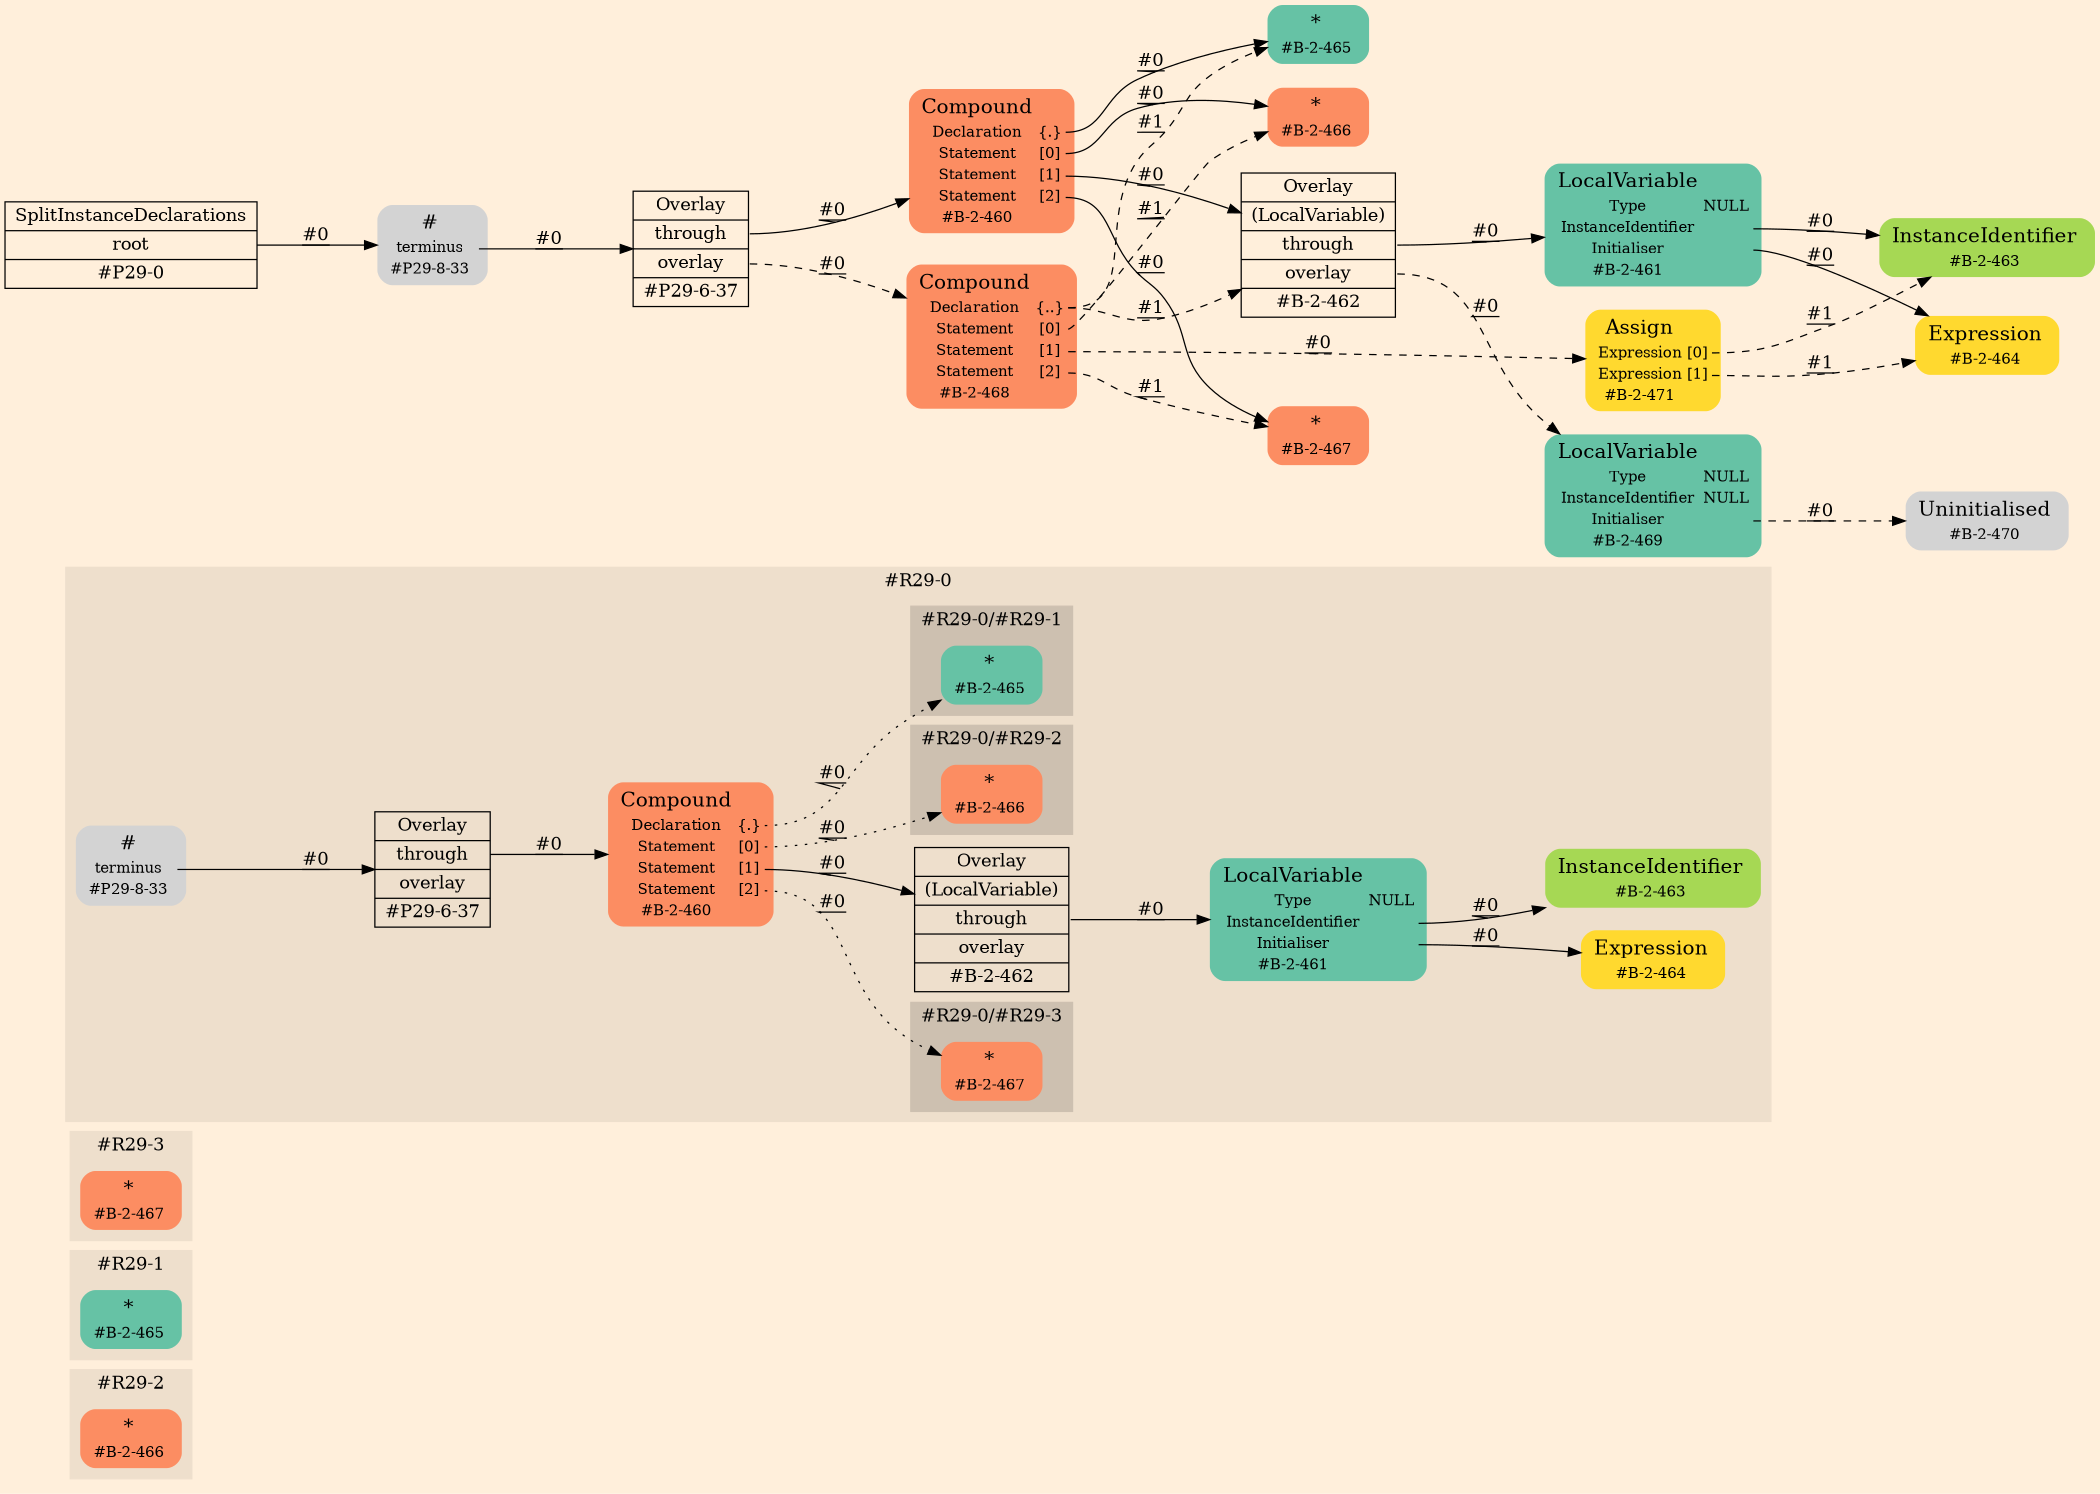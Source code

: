 digraph Inferno {
graph [
    rankdir = "LR"
    ranksep = 1.0
    size = "14,20"
    bgcolor = antiquewhite1
    color = black
    fontcolor = black
];
node [
];
// -------------------- figure #R29-2 --------------------
subgraph "cluster#R29-2" {
    label = "#R29-2"
    style = "filled"
    color = antiquewhite2
    "#R29-2/#B-2-466" [
        shape = "plaintext"
        fillcolor = "/set28/2"
        label = <<TABLE BORDER="0" CELLBORDER="0" CELLSPACING="0">
         <TR><TD><FONT POINT-SIZE="16.0">*</FONT></TD><TD></TD></TR>
         <TR><TD>#B-2-466</TD><TD PORT="port0"></TD></TR>
        </TABLE>>
        style = "rounded,filled"
        fontsize = "12"
    ];
    
}


// -------------------- figure #R29-1 --------------------
subgraph "cluster#R29-1" {
    label = "#R29-1"
    style = "filled"
    color = antiquewhite2
    "#R29-1/#B-2-465" [
        shape = "plaintext"
        fillcolor = "/set28/1"
        label = <<TABLE BORDER="0" CELLBORDER="0" CELLSPACING="0">
         <TR><TD><FONT POINT-SIZE="16.0">*</FONT></TD><TD></TD></TR>
         <TR><TD>#B-2-465</TD><TD PORT="port0"></TD></TR>
        </TABLE>>
        style = "rounded,filled"
        fontsize = "12"
    ];
    
}


// -------------------- figure #R29-3 --------------------
subgraph "cluster#R29-3" {
    label = "#R29-3"
    style = "filled"
    color = antiquewhite2
    "#R29-3/#B-2-467" [
        shape = "plaintext"
        fillcolor = "/set28/2"
        label = <<TABLE BORDER="0" CELLBORDER="0" CELLSPACING="0">
         <TR><TD><FONT POINT-SIZE="16.0">*</FONT></TD><TD></TD></TR>
         <TR><TD>#B-2-467</TD><TD PORT="port0"></TD></TR>
        </TABLE>>
        style = "rounded,filled"
        fontsize = "12"
    ];
    
}


// -------------------- figure #R29-0 --------------------
subgraph "cluster#R29-0" {
    label = "#R29-0"
    style = "filled"
    color = antiquewhite2
    "#R29-0/#B-2-463" [
        shape = "plaintext"
        fillcolor = "/set28/5"
        label = <<TABLE BORDER="0" CELLBORDER="0" CELLSPACING="0">
         <TR><TD><FONT POINT-SIZE="16.0">InstanceIdentifier</FONT></TD><TD></TD></TR>
         <TR><TD>#B-2-463</TD><TD PORT="port0"></TD></TR>
        </TABLE>>
        style = "rounded,filled"
        fontsize = "12"
    ];
    
    "#R29-0/#P29-6-37" [
        shape = "record"
        fillcolor = antiquewhite2
        label = "<fixed> Overlay | <port0> through | <port1> overlay | <port2> #P29-6-37"
        style = "filled"
        fontsize = "14"
        color = black
        fontcolor = black
    ];
    
    "#R29-0/#P29-8-33" [
        shape = "plaintext"
        label = <<TABLE BORDER="0" CELLBORDER="0" CELLSPACING="0">
         <TR><TD><FONT POINT-SIZE="16.0">#</FONT></TD><TD></TD></TR>
         <TR><TD>terminus</TD><TD PORT="port0"></TD></TR>
         <TR><TD>#P29-8-33</TD><TD PORT="port1"></TD></TR>
        </TABLE>>
        style = "rounded,filled"
        fontsize = "12"
    ];
    
    "#R29-0/#B-2-461" [
        shape = "plaintext"
        fillcolor = "/set28/1"
        label = <<TABLE BORDER="0" CELLBORDER="0" CELLSPACING="0">
         <TR><TD><FONT POINT-SIZE="16.0">LocalVariable</FONT></TD><TD></TD></TR>
         <TR><TD>Type</TD><TD PORT="port0">NULL</TD></TR>
         <TR><TD>InstanceIdentifier</TD><TD PORT="port1"></TD></TR>
         <TR><TD>Initialiser</TD><TD PORT="port2"></TD></TR>
         <TR><TD>#B-2-461</TD><TD PORT="port3"></TD></TR>
        </TABLE>>
        style = "rounded,filled"
        fontsize = "12"
    ];
    
    "#R29-0/#B-2-464" [
        shape = "plaintext"
        fillcolor = "/set28/6"
        label = <<TABLE BORDER="0" CELLBORDER="0" CELLSPACING="0">
         <TR><TD><FONT POINT-SIZE="16.0">Expression</FONT></TD><TD></TD></TR>
         <TR><TD>#B-2-464</TD><TD PORT="port0"></TD></TR>
        </TABLE>>
        style = "rounded,filled"
        fontsize = "12"
    ];
    
    "#R29-0/#B-2-460" [
        shape = "plaintext"
        fillcolor = "/set28/2"
        label = <<TABLE BORDER="0" CELLBORDER="0" CELLSPACING="0">
         <TR><TD><FONT POINT-SIZE="16.0">Compound</FONT></TD><TD></TD></TR>
         <TR><TD>Declaration</TD><TD PORT="port0">{.}</TD></TR>
         <TR><TD>Statement</TD><TD PORT="port1">[0]</TD></TR>
         <TR><TD>Statement</TD><TD PORT="port2">[1]</TD></TR>
         <TR><TD>Statement</TD><TD PORT="port3">[2]</TD></TR>
         <TR><TD>#B-2-460</TD><TD PORT="port4"></TD></TR>
        </TABLE>>
        style = "rounded,filled"
        fontsize = "12"
    ];
    
    "#R29-0/#B-2-462" [
        shape = "record"
        fillcolor = antiquewhite2
        label = "<fixed> Overlay | <port0> (LocalVariable) | <port1> through | <port2> overlay | <port3> #B-2-462"
        style = "filled"
        fontsize = "14"
        color = black
        fontcolor = black
    ];
    
    subgraph "cluster#R29-0/#R29-3" {
        label = "#R29-0/#R29-3"
        style = "filled"
        color = antiquewhite3
        "#R29-0/#0/#B-2-467" [
            shape = "plaintext"
            fillcolor = "/set28/2"
            label = <<TABLE BORDER="0" CELLBORDER="0" CELLSPACING="0">
             <TR><TD><FONT POINT-SIZE="16.0">*</FONT></TD><TD></TD></TR>
             <TR><TD>#B-2-467</TD><TD PORT="port0"></TD></TR>
            </TABLE>>
            style = "rounded,filled"
            fontsize = "12"
        ];
        
    }
    
    subgraph "cluster#R29-0/#R29-1" {
        label = "#R29-0/#R29-1"
        style = "filled"
        color = antiquewhite3
        "#R29-0/#0/#B-2-465" [
            shape = "plaintext"
            fillcolor = "/set28/1"
            label = <<TABLE BORDER="0" CELLBORDER="0" CELLSPACING="0">
             <TR><TD><FONT POINT-SIZE="16.0">*</FONT></TD><TD></TD></TR>
             <TR><TD>#B-2-465</TD><TD PORT="port0"></TD></TR>
            </TABLE>>
            style = "rounded,filled"
            fontsize = "12"
        ];
        
    }
    
    subgraph "cluster#R29-0/#R29-2" {
        label = "#R29-0/#R29-2"
        style = "filled"
        color = antiquewhite3
        "#R29-0/#0/#B-2-466" [
            shape = "plaintext"
            fillcolor = "/set28/2"
            label = <<TABLE BORDER="0" CELLBORDER="0" CELLSPACING="0">
             <TR><TD><FONT POINT-SIZE="16.0">*</FONT></TD><TD></TD></TR>
             <TR><TD>#B-2-466</TD><TD PORT="port0"></TD></TR>
            </TABLE>>
            style = "rounded,filled"
            fontsize = "12"
        ];
        
    }
    
}


// -------------------- transformation figure --------------------
"CR#P29-0" [
    shape = "record"
    fillcolor = antiquewhite1
    label = "<fixed> SplitInstanceDeclarations | <port0> root | <port1> #P29-0"
    style = "filled"
    fontsize = "14"
    color = black
    fontcolor = black
];

"#P29-8-33" [
    shape = "plaintext"
    label = <<TABLE BORDER="0" CELLBORDER="0" CELLSPACING="0">
     <TR><TD><FONT POINT-SIZE="16.0">#</FONT></TD><TD></TD></TR>
     <TR><TD>terminus</TD><TD PORT="port0"></TD></TR>
     <TR><TD>#P29-8-33</TD><TD PORT="port1"></TD></TR>
    </TABLE>>
    style = "rounded,filled"
    fontsize = "12"
];

"#P29-6-37" [
    shape = "record"
    fillcolor = antiquewhite1
    label = "<fixed> Overlay | <port0> through | <port1> overlay | <port2> #P29-6-37"
    style = "filled"
    fontsize = "14"
    color = black
    fontcolor = black
];

"#B-2-460" [
    shape = "plaintext"
    fillcolor = "/set28/2"
    label = <<TABLE BORDER="0" CELLBORDER="0" CELLSPACING="0">
     <TR><TD><FONT POINT-SIZE="16.0">Compound</FONT></TD><TD></TD></TR>
     <TR><TD>Declaration</TD><TD PORT="port0">{.}</TD></TR>
     <TR><TD>Statement</TD><TD PORT="port1">[0]</TD></TR>
     <TR><TD>Statement</TD><TD PORT="port2">[1]</TD></TR>
     <TR><TD>Statement</TD><TD PORT="port3">[2]</TD></TR>
     <TR><TD>#B-2-460</TD><TD PORT="port4"></TD></TR>
    </TABLE>>
    style = "rounded,filled"
    fontsize = "12"
];

"#B-2-465" [
    shape = "plaintext"
    fillcolor = "/set28/1"
    label = <<TABLE BORDER="0" CELLBORDER="0" CELLSPACING="0">
     <TR><TD><FONT POINT-SIZE="16.0">*</FONT></TD><TD></TD></TR>
     <TR><TD>#B-2-465</TD><TD PORT="port0"></TD></TR>
    </TABLE>>
    style = "rounded,filled"
    fontsize = "12"
];

"#B-2-466" [
    shape = "plaintext"
    fillcolor = "/set28/2"
    label = <<TABLE BORDER="0" CELLBORDER="0" CELLSPACING="0">
     <TR><TD><FONT POINT-SIZE="16.0">*</FONT></TD><TD></TD></TR>
     <TR><TD>#B-2-466</TD><TD PORT="port0"></TD></TR>
    </TABLE>>
    style = "rounded,filled"
    fontsize = "12"
];

"#B-2-462" [
    shape = "record"
    fillcolor = antiquewhite1
    label = "<fixed> Overlay | <port0> (LocalVariable) | <port1> through | <port2> overlay | <port3> #B-2-462"
    style = "filled"
    fontsize = "14"
    color = black
    fontcolor = black
];

"#B-2-461" [
    shape = "plaintext"
    fillcolor = "/set28/1"
    label = <<TABLE BORDER="0" CELLBORDER="0" CELLSPACING="0">
     <TR><TD><FONT POINT-SIZE="16.0">LocalVariable</FONT></TD><TD></TD></TR>
     <TR><TD>Type</TD><TD PORT="port0">NULL</TD></TR>
     <TR><TD>InstanceIdentifier</TD><TD PORT="port1"></TD></TR>
     <TR><TD>Initialiser</TD><TD PORT="port2"></TD></TR>
     <TR><TD>#B-2-461</TD><TD PORT="port3"></TD></TR>
    </TABLE>>
    style = "rounded,filled"
    fontsize = "12"
];

"#B-2-463" [
    shape = "plaintext"
    fillcolor = "/set28/5"
    label = <<TABLE BORDER="0" CELLBORDER="0" CELLSPACING="0">
     <TR><TD><FONT POINT-SIZE="16.0">InstanceIdentifier</FONT></TD><TD></TD></TR>
     <TR><TD>#B-2-463</TD><TD PORT="port0"></TD></TR>
    </TABLE>>
    style = "rounded,filled"
    fontsize = "12"
];

"#B-2-464" [
    shape = "plaintext"
    fillcolor = "/set28/6"
    label = <<TABLE BORDER="0" CELLBORDER="0" CELLSPACING="0">
     <TR><TD><FONT POINT-SIZE="16.0">Expression</FONT></TD><TD></TD></TR>
     <TR><TD>#B-2-464</TD><TD PORT="port0"></TD></TR>
    </TABLE>>
    style = "rounded,filled"
    fontsize = "12"
];

"#B-2-469" [
    shape = "plaintext"
    fillcolor = "/set28/1"
    label = <<TABLE BORDER="0" CELLBORDER="0" CELLSPACING="0">
     <TR><TD><FONT POINT-SIZE="16.0">LocalVariable</FONT></TD><TD></TD></TR>
     <TR><TD>Type</TD><TD PORT="port0">NULL</TD></TR>
     <TR><TD>InstanceIdentifier</TD><TD PORT="port1">NULL</TD></TR>
     <TR><TD>Initialiser</TD><TD PORT="port2"></TD></TR>
     <TR><TD>#B-2-469</TD><TD PORT="port3"></TD></TR>
    </TABLE>>
    style = "rounded,filled"
    fontsize = "12"
];

"#B-2-470" [
    shape = "plaintext"
    label = <<TABLE BORDER="0" CELLBORDER="0" CELLSPACING="0">
     <TR><TD><FONT POINT-SIZE="16.0">Uninitialised</FONT></TD><TD></TD></TR>
     <TR><TD>#B-2-470</TD><TD PORT="port0"></TD></TR>
    </TABLE>>
    style = "rounded,filled"
    fontsize = "12"
];

"#B-2-467" [
    shape = "plaintext"
    fillcolor = "/set28/2"
    label = <<TABLE BORDER="0" CELLBORDER="0" CELLSPACING="0">
     <TR><TD><FONT POINT-SIZE="16.0">*</FONT></TD><TD></TD></TR>
     <TR><TD>#B-2-467</TD><TD PORT="port0"></TD></TR>
    </TABLE>>
    style = "rounded,filled"
    fontsize = "12"
];

"#B-2-468" [
    shape = "plaintext"
    fillcolor = "/set28/2"
    label = <<TABLE BORDER="0" CELLBORDER="0" CELLSPACING="0">
     <TR><TD><FONT POINT-SIZE="16.0">Compound</FONT></TD><TD></TD></TR>
     <TR><TD>Declaration</TD><TD PORT="port0">{..}</TD></TR>
     <TR><TD>Statement</TD><TD PORT="port1">[0]</TD></TR>
     <TR><TD>Statement</TD><TD PORT="port2">[1]</TD></TR>
     <TR><TD>Statement</TD><TD PORT="port3">[2]</TD></TR>
     <TR><TD>#B-2-468</TD><TD PORT="port4"></TD></TR>
    </TABLE>>
    style = "rounded,filled"
    fontsize = "12"
];

"#B-2-471" [
    shape = "plaintext"
    fillcolor = "/set28/6"
    label = <<TABLE BORDER="0" CELLBORDER="0" CELLSPACING="0">
     <TR><TD><FONT POINT-SIZE="16.0">Assign</FONT></TD><TD></TD></TR>
     <TR><TD>Expression</TD><TD PORT="port0">[0]</TD></TR>
     <TR><TD>Expression</TD><TD PORT="port1">[1]</TD></TR>
     <TR><TD>#B-2-471</TD><TD PORT="port2"></TD></TR>
    </TABLE>>
    style = "rounded,filled"
    fontsize = "12"
];



// -------------------- links --------------------
// links for block CR#P29-0
"CR#P29-0":port0 -> "#P29-8-33" [
    style="solid"
    label = "#0"
    decorate = true
    color = black
    fontcolor = black
];

// links for block #P29-8-33
"#P29-8-33":port0 -> "#P29-6-37" [
    style="solid"
    label = "#0"
    decorate = true
    color = black
    fontcolor = black
];

// links for block #P29-6-37
"#P29-6-37":port0 -> "#B-2-460" [
    style="solid"
    label = "#0"
    decorate = true
    color = black
    fontcolor = black
];

"#P29-6-37":port1 -> "#B-2-468" [
    style="dashed"
    label = "#0"
    decorate = true
    color = black
    fontcolor = black
];

// links for block #B-2-460
"#B-2-460":port0 -> "#B-2-465" [
    style="solid"
    label = "#0"
    decorate = true
    color = black
    fontcolor = black
];

"#B-2-460":port1 -> "#B-2-466" [
    style="solid"
    label = "#0"
    decorate = true
    color = black
    fontcolor = black
];

"#B-2-460":port2 -> "#B-2-462" [
    style="solid"
    label = "#0"
    decorate = true
    color = black
    fontcolor = black
];

"#B-2-460":port3 -> "#B-2-467" [
    style="solid"
    label = "#0"
    decorate = true
    color = black
    fontcolor = black
];

// links for block #B-2-465
// links for block #B-2-466
// links for block #B-2-462
"#B-2-462":port1 -> "#B-2-461" [
    style="solid"
    label = "#0"
    decorate = true
    color = black
    fontcolor = black
];

"#B-2-462":port2 -> "#B-2-469" [
    style="dashed"
    label = "#0"
    decorate = true
    color = black
    fontcolor = black
];

// links for block #B-2-461
"#B-2-461":port1 -> "#B-2-463" [
    style="solid"
    label = "#0"
    decorate = true
    color = black
    fontcolor = black
];

"#B-2-461":port2 -> "#B-2-464" [
    style="solid"
    label = "#0"
    decorate = true
    color = black
    fontcolor = black
];

// links for block #B-2-463
// links for block #B-2-464
// links for block #B-2-469
"#B-2-469":port2 -> "#B-2-470" [
    style="dashed"
    label = "#0"
    decorate = true
    color = black
    fontcolor = black
];

// links for block #B-2-470
// links for block #B-2-467
// links for block #B-2-468
"#B-2-468":port0 -> "#B-2-462" [
    style="dashed"
    label = "#1"
    decorate = true
    color = black
    fontcolor = black
];

"#B-2-468":port0 -> "#B-2-465" [
    style="dashed"
    label = "#1"
    decorate = true
    color = black
    fontcolor = black
];

"#B-2-468":port1 -> "#B-2-466" [
    style="dashed"
    label = "#1"
    decorate = true
    color = black
    fontcolor = black
];

"#B-2-468":port2 -> "#B-2-471" [
    style="dashed"
    label = "#0"
    decorate = true
    color = black
    fontcolor = black
];

"#B-2-468":port3 -> "#B-2-467" [
    style="dashed"
    label = "#1"
    decorate = true
    color = black
    fontcolor = black
];

// links for block #B-2-471
"#B-2-471":port0 -> "#B-2-463" [
    style="dashed"
    label = "#1"
    decorate = true
    color = black
    fontcolor = black
];

"#B-2-471":port1 -> "#B-2-464" [
    style="dashed"
    label = "#1"
    decorate = true
    color = black
    fontcolor = black
];

// links for block #R29-0/#B-2-463
// links for block #R29-0/#P29-6-37
"#R29-0/#P29-6-37":port0 -> "#R29-0/#B-2-460" [
    style="solid"
    label = "#0"
    decorate = true
    color = black
    fontcolor = black
];

// links for block #R29-0/#P29-8-33
"#R29-0/#P29-8-33":port0 -> "#R29-0/#P29-6-37" [
    style="solid"
    label = "#0"
    decorate = true
    color = black
    fontcolor = black
];

// links for block #R29-0/#B-2-461
"#R29-0/#B-2-461":port1 -> "#R29-0/#B-2-463" [
    style="solid"
    label = "#0"
    decorate = true
    color = black
    fontcolor = black
];

"#R29-0/#B-2-461":port2 -> "#R29-0/#B-2-464" [
    style="solid"
    label = "#0"
    decorate = true
    color = black
    fontcolor = black
];

// links for block #R29-0/#B-2-464
// links for block #R29-0/#B-2-460
"#R29-0/#B-2-460":port0 -> "#R29-0/#0/#B-2-465" [
    style="dotted"
    label = "#0"
    decorate = true
    color = black
    fontcolor = black
];

"#R29-0/#B-2-460":port1 -> "#R29-0/#0/#B-2-466" [
    style="dotted"
    label = "#0"
    decorate = true
    color = black
    fontcolor = black
];

"#R29-0/#B-2-460":port2 -> "#R29-0/#B-2-462" [
    style="solid"
    label = "#0"
    decorate = true
    color = black
    fontcolor = black
];

"#R29-0/#B-2-460":port3 -> "#R29-0/#0/#B-2-467" [
    style="dotted"
    label = "#0"
    decorate = true
    color = black
    fontcolor = black
];

// links for block #R29-0/#B-2-462
"#R29-0/#B-2-462":port1 -> "#R29-0/#B-2-461" [
    style="solid"
    label = "#0"
    decorate = true
    color = black
    fontcolor = black
];

// links for block #R29-0/#0/#B-2-467
// links for block #R29-0/#0/#B-2-465
// links for block #R29-0/#0/#B-2-466
// links for block #R29-3/#B-2-467
// links for block #R29-1/#B-2-465
// links for block #R29-2/#B-2-466
}

